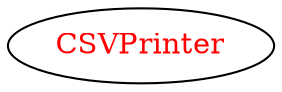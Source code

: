 digraph dependencyGraph {
 concentrate=true;
 ranksep="2.0";
 rankdir="LR"; 
 splines="ortho";
"CSVPrinter" [fontcolor="red"];
}